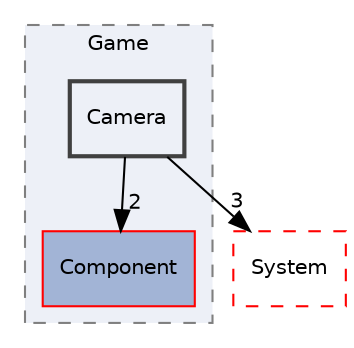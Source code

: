 digraph "C:/Users/shiih/Desktop/kiyosumi/DX11Template/Source/Game/Camera"
{
 // LATEX_PDF_SIZE
  edge [fontname="Helvetica",fontsize="10",labelfontname="Helvetica",labelfontsize="10"];
  node [fontname="Helvetica",fontsize="10",shape=record];
  compound=true
  subgraph clusterdir_3777292849a1481e53303ca2af78ff89 {
    graph [ bgcolor="#edf0f7", pencolor="grey50", style="filled,dashed,", label="Game", fontname="Helvetica", fontsize="10", URL="dir_3777292849a1481e53303ca2af78ff89.html"]
  dir_fb5afee337bf3d39c97008dd8ff1a850 [shape=box, label="Component", style="filled,", fillcolor="#a2b4d6", color="red", URL="dir_fb5afee337bf3d39c97008dd8ff1a850.html"];
  dir_c1403a311cad45b8ce53ca54ee5f9482 [shape=box, label="Camera", style="filled,bold,", fillcolor="#edf0f7", color="grey25", URL="dir_c1403a311cad45b8ce53ca54ee5f9482.html"];
  }
  dir_86602465ad759445696399282595f21f [shape=box, label="System", style="dashed,", fillcolor="#edf0f7", color="red", URL="dir_86602465ad759445696399282595f21f.html"];
  dir_c1403a311cad45b8ce53ca54ee5f9482->dir_86602465ad759445696399282595f21f [headlabel="3", labeldistance=1.5 headhref="dir_000000_000025.html"];
  dir_c1403a311cad45b8ce53ca54ee5f9482->dir_fb5afee337bf3d39c97008dd8ff1a850 [headlabel="2", labeldistance=1.5 headhref="dir_000000_000002.html"];
}
